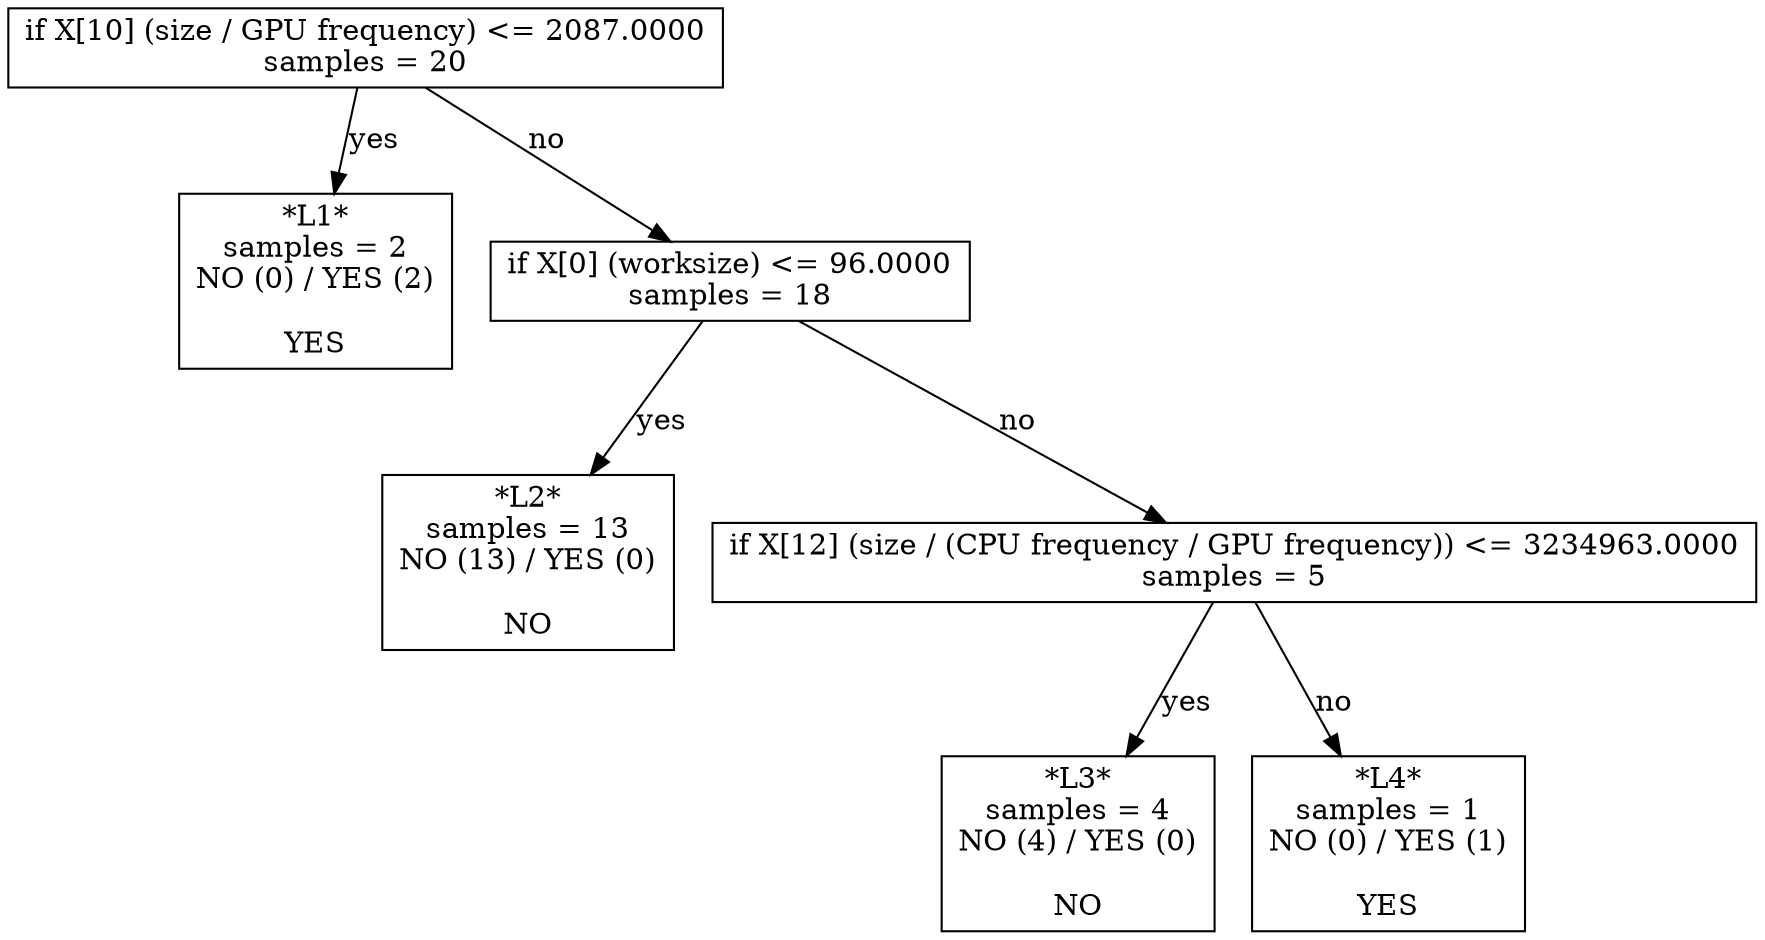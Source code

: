 digraph Tree {
0 [label="if X[10] (size / GPU frequency) <= 2087.0000\nsamples = 20", shape="box"] ;
1 [label="*L1*\nsamples = 2\nNO (0) / YES (2)\n\nYES", shape="box"] ;
0 -> 1 [label="yes"];
2 [label="if X[0] (worksize) <= 96.0000\nsamples = 18", shape="box"] ;
0 -> 2 [label="no"];
3 [label="*L2*\nsamples = 13\nNO (13) / YES (0)\n\nNO", shape="box"] ;
2 -> 3 [label="yes"];
4 [label="if X[12] (size / (CPU frequency / GPU frequency)) <= 3234963.0000\nsamples = 5", shape="box"] ;
2 -> 4 [label="no"];
5 [label="*L3*\nsamples = 4\nNO (4) / YES (0)\n\nNO", shape="box"] ;
4 -> 5 [label="yes"];
6 [label="*L4*\nsamples = 1\nNO (0) / YES (1)\n\nYES", shape="box"] ;
4 -> 6 [label="no"];
}
